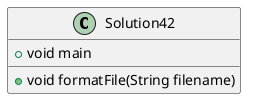 @startuml
'https://plantuml.com/class-diagram

class Solution42
{
+void main
+void formatFile(String filename)
}
@enduml